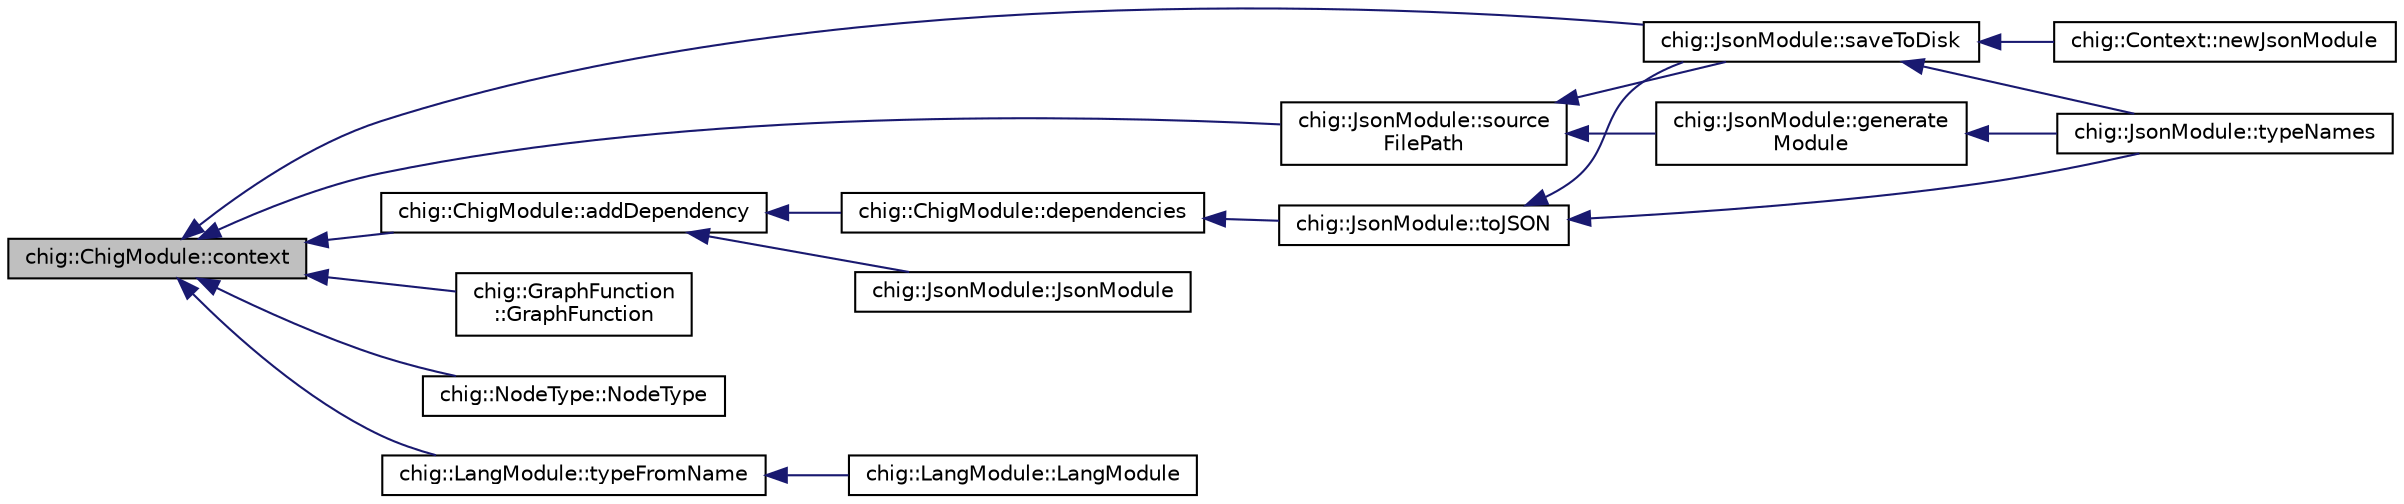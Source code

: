 digraph "chig::ChigModule::context"
{
 // INTERACTIVE_SVG=YES
  edge [fontname="Helvetica",fontsize="10",labelfontname="Helvetica",labelfontsize="10"];
  node [fontname="Helvetica",fontsize="10",shape=record];
  rankdir="LR";
  Node14 [label="chig::ChigModule::context",height=0.2,width=0.4,color="black", fillcolor="grey75", style="filled", fontcolor="black"];
  Node14 -> Node15 [dir="back",color="midnightblue",fontsize="10",style="solid",fontname="Helvetica"];
  Node15 [label="chig::ChigModule::addDependency",height=0.2,width=0.4,color="black", fillcolor="white", style="filled",URL="$structchig_1_1ChigModule.html#acec829296a8677186fcd6f0beae3d3a1"];
  Node15 -> Node16 [dir="back",color="midnightblue",fontsize="10",style="solid",fontname="Helvetica"];
  Node16 [label="chig::ChigModule::dependencies",height=0.2,width=0.4,color="black", fillcolor="white", style="filled",URL="$structchig_1_1ChigModule.html#a0fc2b8e9bab1d061ec12212ac8c78a40"];
  Node16 -> Node17 [dir="back",color="midnightblue",fontsize="10",style="solid",fontname="Helvetica"];
  Node17 [label="chig::JsonModule::toJSON",height=0.2,width=0.4,color="black", fillcolor="white", style="filled",URL="$structchig_1_1JsonModule.html#a200bbbf7eefaffdc40978c01d1053f46"];
  Node17 -> Node18 [dir="back",color="midnightblue",fontsize="10",style="solid",fontname="Helvetica"];
  Node18 [label="chig::JsonModule::saveToDisk",height=0.2,width=0.4,color="black", fillcolor="white", style="filled",URL="$structchig_1_1JsonModule.html#ae0301727a42a28a7ec2b7116f6d54e04"];
  Node18 -> Node19 [dir="back",color="midnightblue",fontsize="10",style="solid",fontname="Helvetica"];
  Node19 [label="chig::Context::newJsonModule",height=0.2,width=0.4,color="black", fillcolor="white", style="filled",URL="$structchig_1_1Context.html#a9c11bfd47be5c451906840f293fa82c2"];
  Node18 -> Node20 [dir="back",color="midnightblue",fontsize="10",style="solid",fontname="Helvetica"];
  Node20 [label="chig::JsonModule::typeNames",height=0.2,width=0.4,color="black", fillcolor="white", style="filled",URL="$structchig_1_1JsonModule.html#ac0085e28a8ff704511c0a4bb1f8eb42d",tooltip="Get the possible DataType names. "];
  Node17 -> Node20 [dir="back",color="midnightblue",fontsize="10",style="solid",fontname="Helvetica"];
  Node15 -> Node21 [dir="back",color="midnightblue",fontsize="10",style="solid",fontname="Helvetica"];
  Node21 [label="chig::JsonModule::JsonModule",height=0.2,width=0.4,color="black", fillcolor="white", style="filled",URL="$structchig_1_1JsonModule.html#ae9d14a6f432082a9489d3b5ccf5ae338"];
  Node14 -> Node22 [dir="back",color="midnightblue",fontsize="10",style="solid",fontname="Helvetica"];
  Node22 [label="chig::GraphFunction\l::GraphFunction",height=0.2,width=0.4,color="black", fillcolor="white", style="filled",URL="$structchig_1_1GraphFunction.html#ad38700422a7466162b80969280ab5870"];
  Node14 -> Node23 [dir="back",color="midnightblue",fontsize="10",style="solid",fontname="Helvetica"];
  Node23 [label="chig::NodeType::NodeType",height=0.2,width=0.4,color="black", fillcolor="white", style="filled",URL="$structchig_1_1NodeType.html#a83c7ce04c8c7b38c1a3fac17bf0dbe3d"];
  Node14 -> Node18 [dir="back",color="midnightblue",fontsize="10",style="solid",fontname="Helvetica"];
  Node14 -> Node24 [dir="back",color="midnightblue",fontsize="10",style="solid",fontname="Helvetica"];
  Node24 [label="chig::JsonModule::source\lFilePath",height=0.2,width=0.4,color="black", fillcolor="white", style="filled",URL="$structchig_1_1JsonModule.html#a8633e9bfc529b8a88a6a12c253f99e53"];
  Node24 -> Node25 [dir="back",color="midnightblue",fontsize="10",style="solid",fontname="Helvetica"];
  Node25 [label="chig::JsonModule::generate\lModule",height=0.2,width=0.4,color="black", fillcolor="white", style="filled",URL="$structchig_1_1JsonModule.html#a073e960b2d6f07ffaa983a61f8b0f635"];
  Node25 -> Node20 [dir="back",color="midnightblue",fontsize="10",style="solid",fontname="Helvetica"];
  Node24 -> Node18 [dir="back",color="midnightblue",fontsize="10",style="solid",fontname="Helvetica"];
  Node14 -> Node26 [dir="back",color="midnightblue",fontsize="10",style="solid",fontname="Helvetica"];
  Node26 [label="chig::LangModule::typeFromName",height=0.2,width=0.4,color="black", fillcolor="white", style="filled",URL="$structchig_1_1LangModule.html#a8c6c7b9ada9f7dc770842e9a065ca1b2"];
  Node26 -> Node27 [dir="back",color="midnightblue",fontsize="10",style="solid",fontname="Helvetica"];
  Node27 [label="chig::LangModule::LangModule",height=0.2,width=0.4,color="black", fillcolor="white", style="filled",URL="$structchig_1_1LangModule.html#adab4150aa733a4aa66bc0ede5654dcaa",tooltip="Default constructor, usually called from Context::loadModule(\"lang\") "];
}
